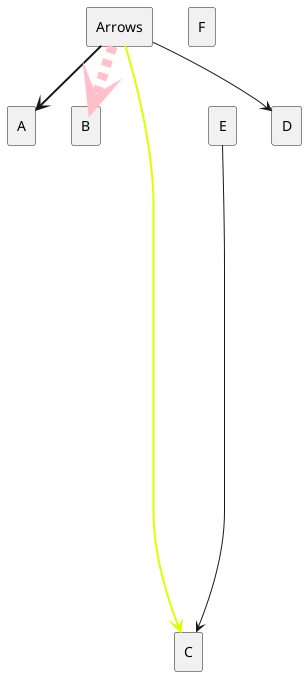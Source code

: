 @startuml

rectangle Arrows
rectangle A
rectangle B
rectangle C
together {
rectangle D
rectangle E
}
rectangle F


Arrows -[bold]-> A 
Arrows -[#DDFF00,dotted,bold]-> C
Arrows -[#pink,dashed,thickness=10]-> B
Arrows --> D
E ---------> C

@enduml